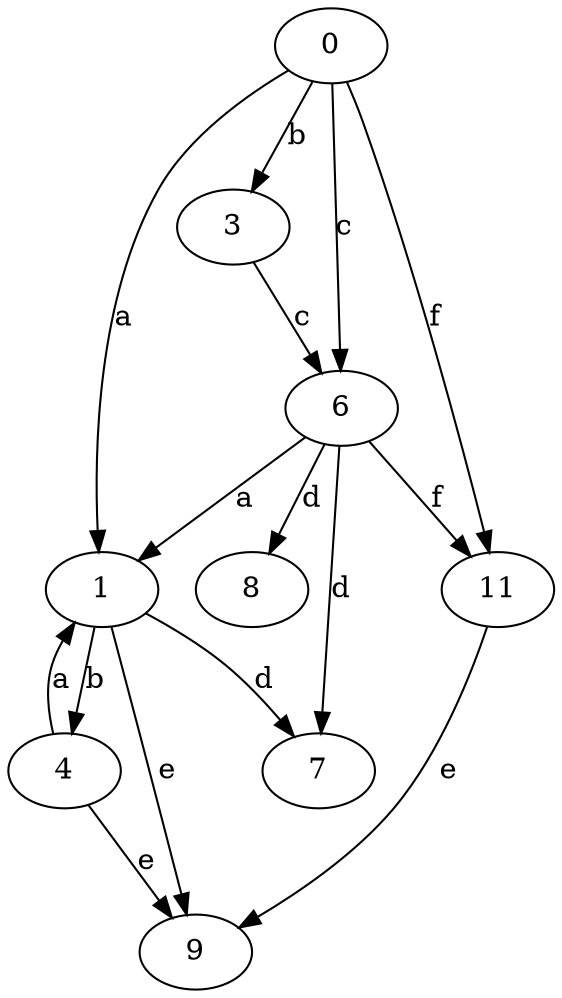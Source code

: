 strict digraph  {
1;
3;
4;
6;
7;
8;
9;
11;
0;
1 -> 4  [label=b];
1 -> 7  [label=d];
1 -> 9  [label=e];
3 -> 6  [label=c];
4 -> 1  [label=a];
4 -> 9  [label=e];
6 -> 1  [label=a];
6 -> 7  [label=d];
6 -> 8  [label=d];
6 -> 11  [label=f];
11 -> 9  [label=e];
0 -> 1  [label=a];
0 -> 3  [label=b];
0 -> 6  [label=c];
0 -> 11  [label=f];
}
